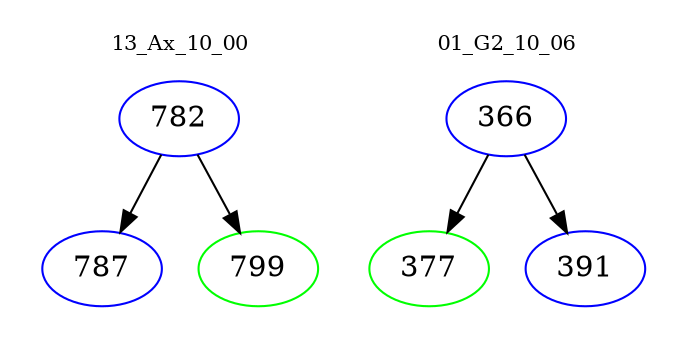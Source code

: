 digraph{
subgraph cluster_0 {
color = white
label = "13_Ax_10_00";
fontsize=10;
T0_782 [label="782", color="blue"]
T0_782 -> T0_787 [color="black"]
T0_787 [label="787", color="blue"]
T0_782 -> T0_799 [color="black"]
T0_799 [label="799", color="green"]
}
subgraph cluster_1 {
color = white
label = "01_G2_10_06";
fontsize=10;
T1_366 [label="366", color="blue"]
T1_366 -> T1_377 [color="black"]
T1_377 [label="377", color="green"]
T1_366 -> T1_391 [color="black"]
T1_391 [label="391", color="blue"]
}
}
